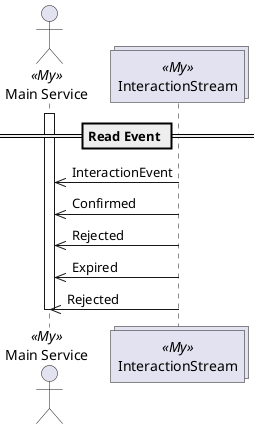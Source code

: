 @startuml read-event

== Read Event ==

actor "Main Service" as MainService <<My>>
collections "InteractionStream" as InteractionStream <<My>>

activate MainService
InteractionStream ->> MainService: InteractionEvent
InteractionStream ->> MainService: Confirmed
InteractionStream ->> MainService: Rejected
InteractionStream ->> MainService: Expired
InteractionStream ->> MainService: Rejected

deactivate MainService

@enduml
